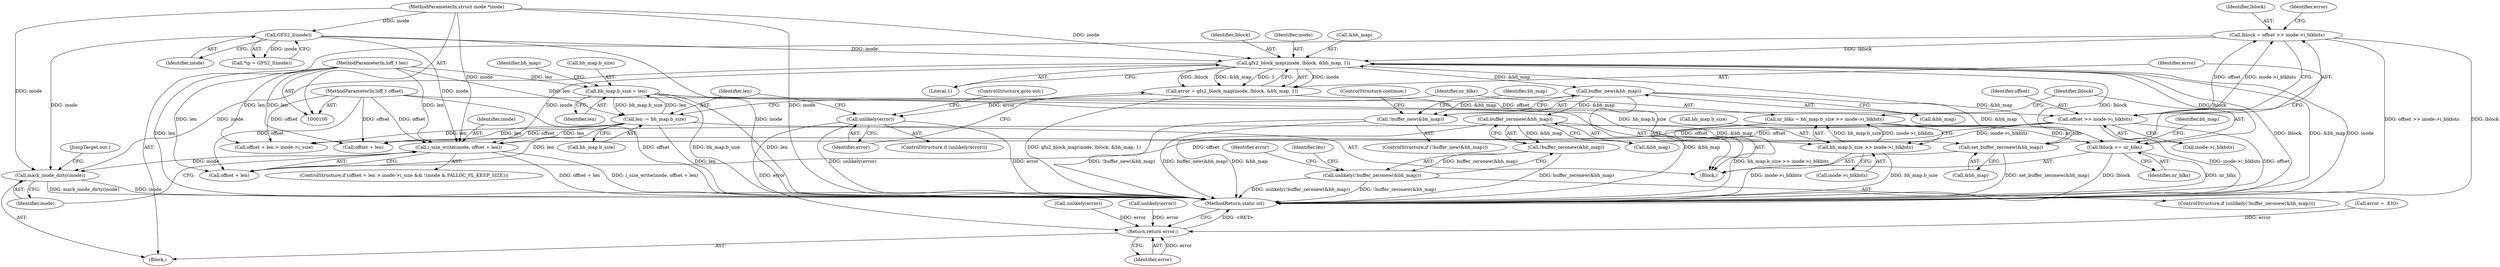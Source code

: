 digraph "0_linux_64dd153c83743af81f20924c6343652d731eeecb_1@pointer" {
"1000166" [label="(Call,gfs2_block_map(inode, lblock, &bh_map, 1))"];
"1000109" [label="(Call,GFS2_I(inode))"];
"1000101" [label="(MethodParameterIn,struct inode *inode)"];
"1000190" [label="(Call,lblock += nr_blks)"];
"1000181" [label="(Call,nr_blks = bh_map.b_size >> inode->i_blkbits)"];
"1000183" [label="(Call,bh_map.b_size >> inode->i_blkbits)"];
"1000156" [label="(Call,bh_map.b_size = len)"];
"1000176" [label="(Call,len -= bh_map.b_size)"];
"1000103" [label="(MethodParameterIn,loff_t len)"];
"1000117" [label="(Call,offset >> inode->i_blkbits)"];
"1000102" [label="(MethodParameterIn,loff_t offset)"];
"1000166" [label="(Call,gfs2_block_map(inode, lblock, &bh_map, 1))"];
"1000115" [label="(Call,lblock = offset >> inode->i_blkbits)"];
"1000161" [label="(Call,set_buffer_zeronew(&bh_map))"];
"1000202" [label="(Call,buffer_zeronew(&bh_map))"];
"1000195" [label="(Call,buffer_new(&bh_map))"];
"1000164" [label="(Call,error = gfs2_block_map(inode, lblock, &bh_map, 1))"];
"1000173" [label="(Call,unlikely(error))"];
"1000234" [label="(Return,return error;)"];
"1000194" [label="(Call,!buffer_new(&bh_map))"];
"1000201" [label="(Call,!buffer_zeronew(&bh_map))"];
"1000200" [label="(Call,unlikely(!buffer_zeronew(&bh_map)))"];
"1000224" [label="(Call,i_size_write(inode, offset + len))"];
"1000229" [label="(Call,mark_inode_dirty(inode))"];
"1000171" [label="(Literal,1)"];
"1000103" [label="(MethodParameterIn,loff_t len)"];
"1000119" [label="(Call,inode->i_blkbits)"];
"1000167" [label="(Identifier,inode)"];
"1000198" [label="(ControlStructure,continue;)"];
"1000211" [label="(ControlStructure,if (offset + len > inode->i_size && !(mode & FALLOC_FL_KEEP_SIZE)))"];
"1000154" [label="(Block,)"];
"1000224" [label="(Call,i_size_write(inode, offset + len))"];
"1000199" [label="(ControlStructure,if (unlikely(!buffer_zeronew(&bh_map))))"];
"1000226" [label="(Call,offset + len)"];
"1000236" [label="(MethodReturn,static int)"];
"1000107" [label="(Call,*ip = GFS2_I(inode))"];
"1000165" [label="(Identifier,error)"];
"1000174" [label="(Identifier,error)"];
"1000172" [label="(ControlStructure,if (unlikely(error)))"];
"1000161" [label="(Call,set_buffer_zeronew(&bh_map))"];
"1000204" [label="(Identifier,bh_map)"];
"1000162" [label="(Call,&bh_map)"];
"1000109" [label="(Call,GFS2_I(inode))"];
"1000201" [label="(Call,!buffer_zeronew(&bh_map))"];
"1000166" [label="(Call,gfs2_block_map(inode, lblock, &bh_map, 1))"];
"1000110" [label="(Identifier,inode)"];
"1000163" [label="(Identifier,bh_map)"];
"1000181" [label="(Call,nr_blks = bh_map.b_size >> inode->i_blkbits)"];
"1000182" [label="(Identifier,nr_blks)"];
"1000123" [label="(Identifier,error)"];
"1000230" [label="(Identifier,inode)"];
"1000195" [label="(Call,buffer_new(&bh_map))"];
"1000197" [label="(Identifier,bh_map)"];
"1000203" [label="(Call,&bh_map)"];
"1000184" [label="(Call,bh_map.b_size)"];
"1000177" [label="(Identifier,len)"];
"1000213" [label="(Call,offset + len > inode->i_size)"];
"1000206" [label="(Call,error = -EIO)"];
"1000149" [label="(Call,unlikely(error))"];
"1000192" [label="(Identifier,nr_blks)"];
"1000173" [label="(Call,unlikely(error))"];
"1000235" [label="(Identifier,error)"];
"1000183" [label="(Call,bh_map.b_size >> inode->i_blkbits)"];
"1000229" [label="(Call,mark_inode_dirty(inode))"];
"1000164" [label="(Call,error = gfs2_block_map(inode, lblock, &bh_map, 1))"];
"1000176" [label="(Call,len -= bh_map.b_size)"];
"1000194" [label="(Call,!buffer_new(&bh_map))"];
"1000234" [label="(Return,return error;)"];
"1000193" [label="(ControlStructure,if (!buffer_new(&bh_map)))"];
"1000157" [label="(Call,bh_map.b_size)"];
"1000191" [label="(Identifier,lblock)"];
"1000118" [label="(Identifier,offset)"];
"1000129" [label="(Call,unlikely(error))"];
"1000169" [label="(Call,&bh_map)"];
"1000178" [label="(Call,bh_map.b_size)"];
"1000101" [label="(MethodParameterIn,struct inode *inode)"];
"1000156" [label="(Call,bh_map.b_size = len)"];
"1000115" [label="(Call,lblock = offset >> inode->i_blkbits)"];
"1000231" [label="(JumpTarget,out:)"];
"1000214" [label="(Call,offset + len)"];
"1000153" [label="(Identifier,len)"];
"1000102" [label="(MethodParameterIn,loff_t offset)"];
"1000175" [label="(ControlStructure,goto out;)"];
"1000116" [label="(Identifier,lblock)"];
"1000187" [label="(Call,inode->i_blkbits)"];
"1000168" [label="(Identifier,lblock)"];
"1000117" [label="(Call,offset >> inode->i_blkbits)"];
"1000160" [label="(Identifier,len)"];
"1000190" [label="(Call,lblock += nr_blks)"];
"1000105" [label="(Block,)"];
"1000202" [label="(Call,buffer_zeronew(&bh_map))"];
"1000196" [label="(Call,&bh_map)"];
"1000200" [label="(Call,unlikely(!buffer_zeronew(&bh_map)))"];
"1000207" [label="(Identifier,error)"];
"1000225" [label="(Identifier,inode)"];
"1000166" -> "1000164"  [label="AST: "];
"1000166" -> "1000171"  [label="CFG: "];
"1000167" -> "1000166"  [label="AST: "];
"1000168" -> "1000166"  [label="AST: "];
"1000169" -> "1000166"  [label="AST: "];
"1000171" -> "1000166"  [label="AST: "];
"1000164" -> "1000166"  [label="CFG: "];
"1000166" -> "1000236"  [label="DDG: lblock"];
"1000166" -> "1000236"  [label="DDG: &bh_map"];
"1000166" -> "1000236"  [label="DDG: inode"];
"1000166" -> "1000164"  [label="DDG: inode"];
"1000166" -> "1000164"  [label="DDG: lblock"];
"1000166" -> "1000164"  [label="DDG: &bh_map"];
"1000166" -> "1000164"  [label="DDG: 1"];
"1000109" -> "1000166"  [label="DDG: inode"];
"1000101" -> "1000166"  [label="DDG: inode"];
"1000190" -> "1000166"  [label="DDG: lblock"];
"1000115" -> "1000166"  [label="DDG: lblock"];
"1000161" -> "1000166"  [label="DDG: &bh_map"];
"1000166" -> "1000190"  [label="DDG: lblock"];
"1000166" -> "1000195"  [label="DDG: &bh_map"];
"1000166" -> "1000224"  [label="DDG: inode"];
"1000166" -> "1000229"  [label="DDG: inode"];
"1000109" -> "1000107"  [label="AST: "];
"1000109" -> "1000110"  [label="CFG: "];
"1000110" -> "1000109"  [label="AST: "];
"1000107" -> "1000109"  [label="CFG: "];
"1000109" -> "1000236"  [label="DDG: inode"];
"1000109" -> "1000107"  [label="DDG: inode"];
"1000101" -> "1000109"  [label="DDG: inode"];
"1000109" -> "1000224"  [label="DDG: inode"];
"1000109" -> "1000229"  [label="DDG: inode"];
"1000101" -> "1000100"  [label="AST: "];
"1000101" -> "1000236"  [label="DDG: inode"];
"1000101" -> "1000224"  [label="DDG: inode"];
"1000101" -> "1000229"  [label="DDG: inode"];
"1000190" -> "1000154"  [label="AST: "];
"1000190" -> "1000192"  [label="CFG: "];
"1000191" -> "1000190"  [label="AST: "];
"1000192" -> "1000190"  [label="AST: "];
"1000197" -> "1000190"  [label="CFG: "];
"1000190" -> "1000236"  [label="DDG: lblock"];
"1000190" -> "1000236"  [label="DDG: nr_blks"];
"1000181" -> "1000190"  [label="DDG: nr_blks"];
"1000181" -> "1000154"  [label="AST: "];
"1000181" -> "1000183"  [label="CFG: "];
"1000182" -> "1000181"  [label="AST: "];
"1000183" -> "1000181"  [label="AST: "];
"1000191" -> "1000181"  [label="CFG: "];
"1000181" -> "1000236"  [label="DDG: bh_map.b_size >> inode->i_blkbits"];
"1000183" -> "1000181"  [label="DDG: bh_map.b_size"];
"1000183" -> "1000181"  [label="DDG: inode->i_blkbits"];
"1000183" -> "1000187"  [label="CFG: "];
"1000184" -> "1000183"  [label="AST: "];
"1000187" -> "1000183"  [label="AST: "];
"1000183" -> "1000236"  [label="DDG: inode->i_blkbits"];
"1000183" -> "1000236"  [label="DDG: bh_map.b_size"];
"1000156" -> "1000183"  [label="DDG: bh_map.b_size"];
"1000117" -> "1000183"  [label="DDG: inode->i_blkbits"];
"1000156" -> "1000154"  [label="AST: "];
"1000156" -> "1000160"  [label="CFG: "];
"1000157" -> "1000156"  [label="AST: "];
"1000160" -> "1000156"  [label="AST: "];
"1000163" -> "1000156"  [label="CFG: "];
"1000156" -> "1000236"  [label="DDG: bh_map.b_size"];
"1000156" -> "1000236"  [label="DDG: len"];
"1000176" -> "1000156"  [label="DDG: len"];
"1000103" -> "1000156"  [label="DDG: len"];
"1000156" -> "1000176"  [label="DDG: bh_map.b_size"];
"1000176" -> "1000154"  [label="AST: "];
"1000176" -> "1000178"  [label="CFG: "];
"1000177" -> "1000176"  [label="AST: "];
"1000178" -> "1000176"  [label="AST: "];
"1000182" -> "1000176"  [label="CFG: "];
"1000176" -> "1000236"  [label="DDG: len"];
"1000103" -> "1000176"  [label="DDG: len"];
"1000176" -> "1000213"  [label="DDG: len"];
"1000176" -> "1000214"  [label="DDG: len"];
"1000176" -> "1000224"  [label="DDG: len"];
"1000176" -> "1000226"  [label="DDG: len"];
"1000103" -> "1000100"  [label="AST: "];
"1000103" -> "1000236"  [label="DDG: len"];
"1000103" -> "1000213"  [label="DDG: len"];
"1000103" -> "1000214"  [label="DDG: len"];
"1000103" -> "1000224"  [label="DDG: len"];
"1000103" -> "1000226"  [label="DDG: len"];
"1000117" -> "1000115"  [label="AST: "];
"1000117" -> "1000119"  [label="CFG: "];
"1000118" -> "1000117"  [label="AST: "];
"1000119" -> "1000117"  [label="AST: "];
"1000115" -> "1000117"  [label="CFG: "];
"1000117" -> "1000236"  [label="DDG: offset"];
"1000117" -> "1000236"  [label="DDG: inode->i_blkbits"];
"1000117" -> "1000115"  [label="DDG: offset"];
"1000117" -> "1000115"  [label="DDG: inode->i_blkbits"];
"1000102" -> "1000117"  [label="DDG: offset"];
"1000117" -> "1000213"  [label="DDG: offset"];
"1000117" -> "1000214"  [label="DDG: offset"];
"1000117" -> "1000224"  [label="DDG: offset"];
"1000117" -> "1000226"  [label="DDG: offset"];
"1000102" -> "1000100"  [label="AST: "];
"1000102" -> "1000236"  [label="DDG: offset"];
"1000102" -> "1000213"  [label="DDG: offset"];
"1000102" -> "1000214"  [label="DDG: offset"];
"1000102" -> "1000224"  [label="DDG: offset"];
"1000102" -> "1000226"  [label="DDG: offset"];
"1000115" -> "1000105"  [label="AST: "];
"1000116" -> "1000115"  [label="AST: "];
"1000123" -> "1000115"  [label="CFG: "];
"1000115" -> "1000236"  [label="DDG: offset >> inode->i_blkbits"];
"1000115" -> "1000236"  [label="DDG: lblock"];
"1000161" -> "1000154"  [label="AST: "];
"1000161" -> "1000162"  [label="CFG: "];
"1000162" -> "1000161"  [label="AST: "];
"1000165" -> "1000161"  [label="CFG: "];
"1000161" -> "1000236"  [label="DDG: set_buffer_zeronew(&bh_map)"];
"1000202" -> "1000161"  [label="DDG: &bh_map"];
"1000195" -> "1000161"  [label="DDG: &bh_map"];
"1000202" -> "1000201"  [label="AST: "];
"1000202" -> "1000203"  [label="CFG: "];
"1000203" -> "1000202"  [label="AST: "];
"1000201" -> "1000202"  [label="CFG: "];
"1000202" -> "1000236"  [label="DDG: &bh_map"];
"1000202" -> "1000201"  [label="DDG: &bh_map"];
"1000195" -> "1000202"  [label="DDG: &bh_map"];
"1000195" -> "1000194"  [label="AST: "];
"1000195" -> "1000196"  [label="CFG: "];
"1000196" -> "1000195"  [label="AST: "];
"1000194" -> "1000195"  [label="CFG: "];
"1000195" -> "1000236"  [label="DDG: &bh_map"];
"1000195" -> "1000194"  [label="DDG: &bh_map"];
"1000164" -> "1000154"  [label="AST: "];
"1000165" -> "1000164"  [label="AST: "];
"1000174" -> "1000164"  [label="CFG: "];
"1000164" -> "1000236"  [label="DDG: gfs2_block_map(inode, lblock, &bh_map, 1)"];
"1000164" -> "1000173"  [label="DDG: error"];
"1000173" -> "1000172"  [label="AST: "];
"1000173" -> "1000174"  [label="CFG: "];
"1000174" -> "1000173"  [label="AST: "];
"1000175" -> "1000173"  [label="CFG: "];
"1000177" -> "1000173"  [label="CFG: "];
"1000173" -> "1000236"  [label="DDG: unlikely(error)"];
"1000173" -> "1000236"  [label="DDG: error"];
"1000173" -> "1000234"  [label="DDG: error"];
"1000234" -> "1000105"  [label="AST: "];
"1000234" -> "1000235"  [label="CFG: "];
"1000235" -> "1000234"  [label="AST: "];
"1000236" -> "1000234"  [label="CFG: "];
"1000234" -> "1000236"  [label="DDG: <RET>"];
"1000235" -> "1000234"  [label="DDG: error"];
"1000129" -> "1000234"  [label="DDG: error"];
"1000206" -> "1000234"  [label="DDG: error"];
"1000149" -> "1000234"  [label="DDG: error"];
"1000194" -> "1000193"  [label="AST: "];
"1000198" -> "1000194"  [label="CFG: "];
"1000204" -> "1000194"  [label="CFG: "];
"1000194" -> "1000236"  [label="DDG: !buffer_new(&bh_map)"];
"1000194" -> "1000236"  [label="DDG: buffer_new(&bh_map)"];
"1000201" -> "1000200"  [label="AST: "];
"1000200" -> "1000201"  [label="CFG: "];
"1000201" -> "1000236"  [label="DDG: buffer_zeronew(&bh_map)"];
"1000201" -> "1000200"  [label="DDG: buffer_zeronew(&bh_map)"];
"1000200" -> "1000199"  [label="AST: "];
"1000153" -> "1000200"  [label="CFG: "];
"1000207" -> "1000200"  [label="CFG: "];
"1000200" -> "1000236"  [label="DDG: !buffer_zeronew(&bh_map)"];
"1000200" -> "1000236"  [label="DDG: unlikely(!buffer_zeronew(&bh_map))"];
"1000224" -> "1000211"  [label="AST: "];
"1000224" -> "1000226"  [label="CFG: "];
"1000225" -> "1000224"  [label="AST: "];
"1000226" -> "1000224"  [label="AST: "];
"1000230" -> "1000224"  [label="CFG: "];
"1000224" -> "1000236"  [label="DDG: offset + len"];
"1000224" -> "1000236"  [label="DDG: i_size_write(inode, offset + len)"];
"1000224" -> "1000229"  [label="DDG: inode"];
"1000229" -> "1000105"  [label="AST: "];
"1000229" -> "1000230"  [label="CFG: "];
"1000230" -> "1000229"  [label="AST: "];
"1000231" -> "1000229"  [label="CFG: "];
"1000229" -> "1000236"  [label="DDG: mark_inode_dirty(inode)"];
"1000229" -> "1000236"  [label="DDG: inode"];
}
